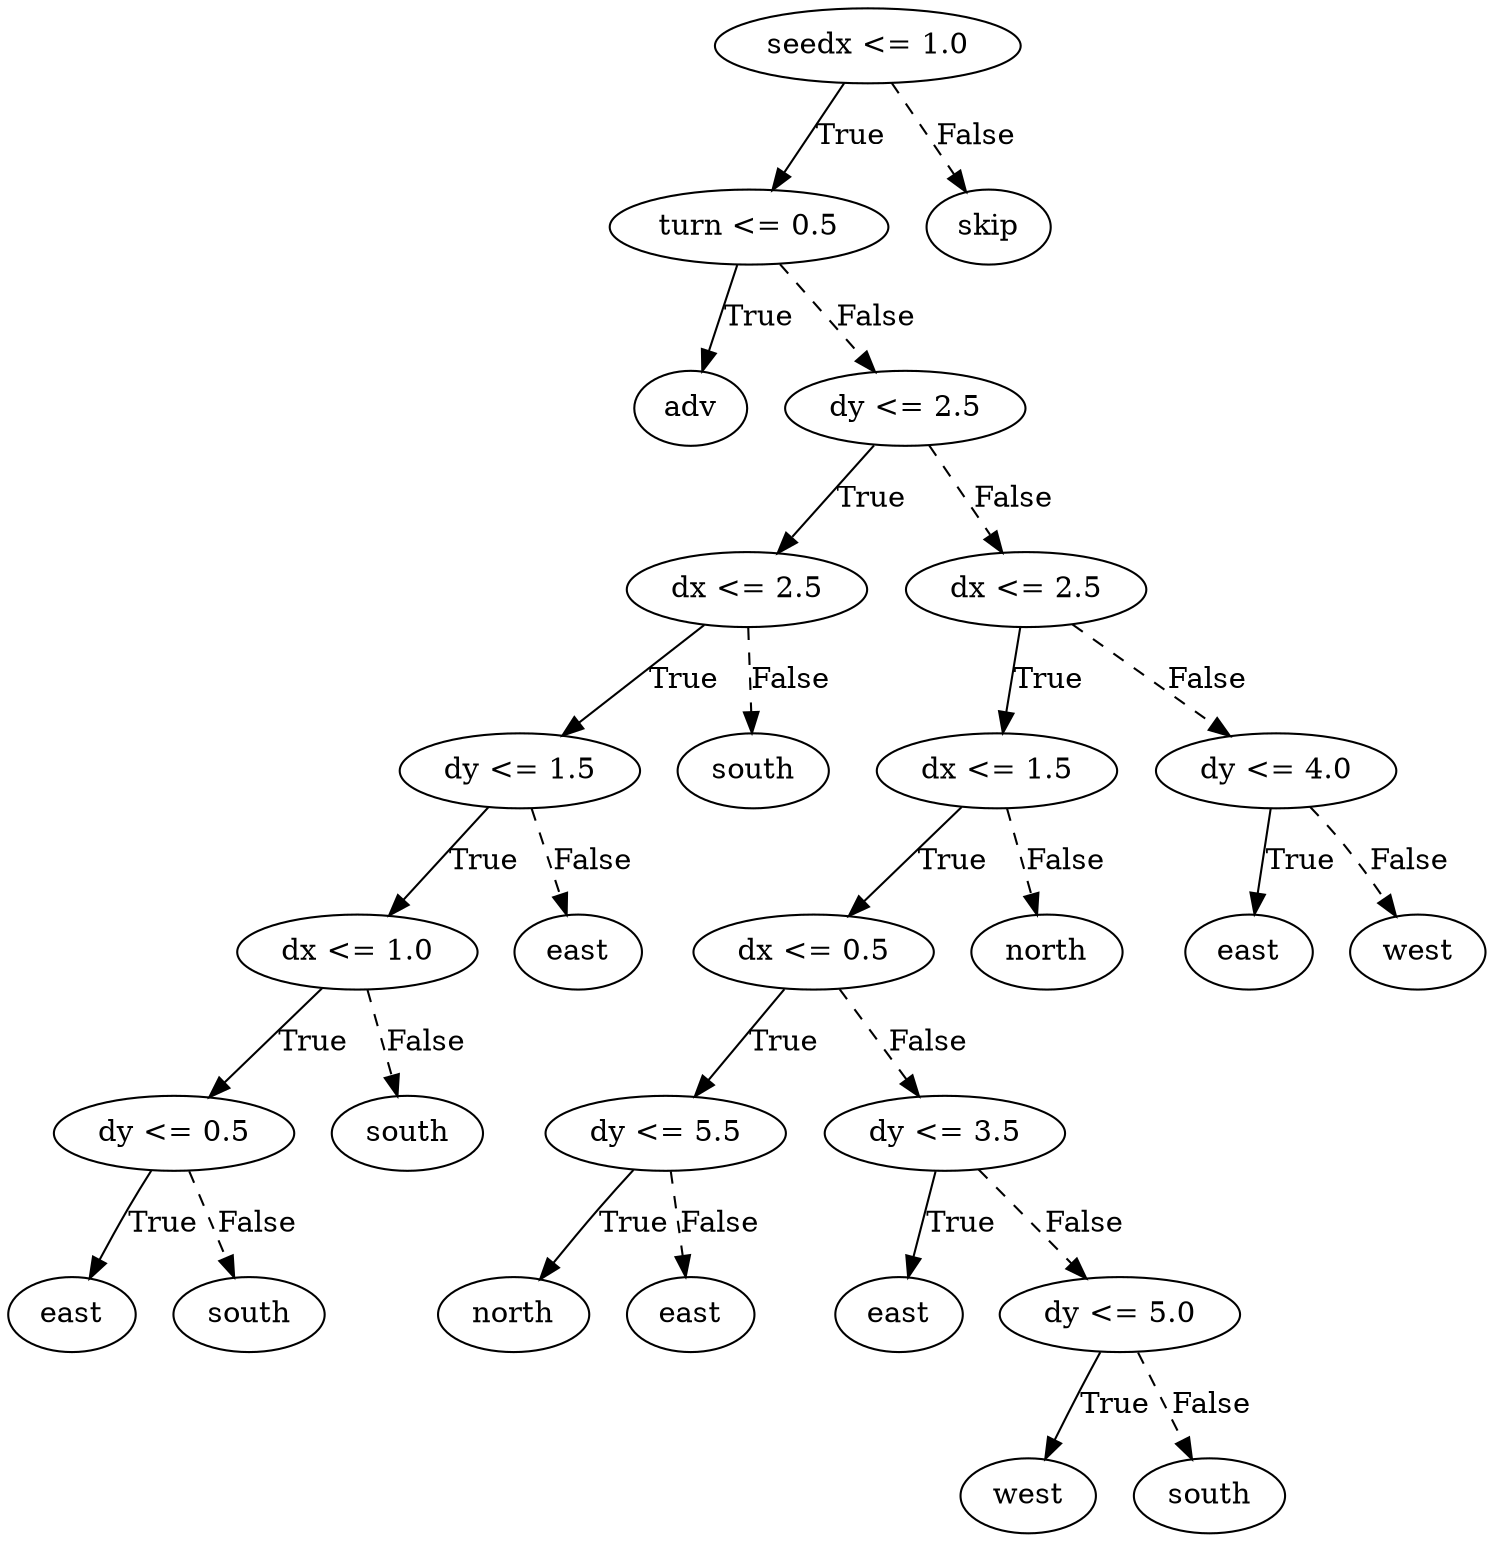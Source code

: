 digraph {
0 [label="seedx <= 1.0"];
1 [label="turn <= 0.5"];
2 [label="adv"];
1 -> 2 [label="True"];
3 [label="dy <= 2.5"];
4 [label="dx <= 2.5"];
5 [label="dy <= 1.5"];
6 [label="dx <= 1.0"];
7 [label="dy <= 0.5"];
8 [label="east"];
7 -> 8 [label="True"];
9 [label="south"];
7 -> 9 [style="dashed", label="False"];
6 -> 7 [label="True"];
10 [label="south"];
6 -> 10 [style="dashed", label="False"];
5 -> 6 [label="True"];
11 [label="east"];
5 -> 11 [style="dashed", label="False"];
4 -> 5 [label="True"];
12 [label="south"];
4 -> 12 [style="dashed", label="False"];
3 -> 4 [label="True"];
13 [label="dx <= 2.5"];
14 [label="dx <= 1.5"];
15 [label="dx <= 0.5"];
16 [label="dy <= 5.5"];
17 [label="north"];
16 -> 17 [label="True"];
18 [label="east"];
16 -> 18 [style="dashed", label="False"];
15 -> 16 [label="True"];
19 [label="dy <= 3.5"];
20 [label="east"];
19 -> 20 [label="True"];
21 [label="dy <= 5.0"];
22 [label="west"];
21 -> 22 [label="True"];
23 [label="south"];
21 -> 23 [style="dashed", label="False"];
19 -> 21 [style="dashed", label="False"];
15 -> 19 [style="dashed", label="False"];
14 -> 15 [label="True"];
24 [label="north"];
14 -> 24 [style="dashed", label="False"];
13 -> 14 [label="True"];
25 [label="dy <= 4.0"];
26 [label="east"];
25 -> 26 [label="True"];
27 [label="west"];
25 -> 27 [style="dashed", label="False"];
13 -> 25 [style="dashed", label="False"];
3 -> 13 [style="dashed", label="False"];
1 -> 3 [style="dashed", label="False"];
0 -> 1 [label="True"];
28 [label="skip"];
0 -> 28 [style="dashed", label="False"];

}